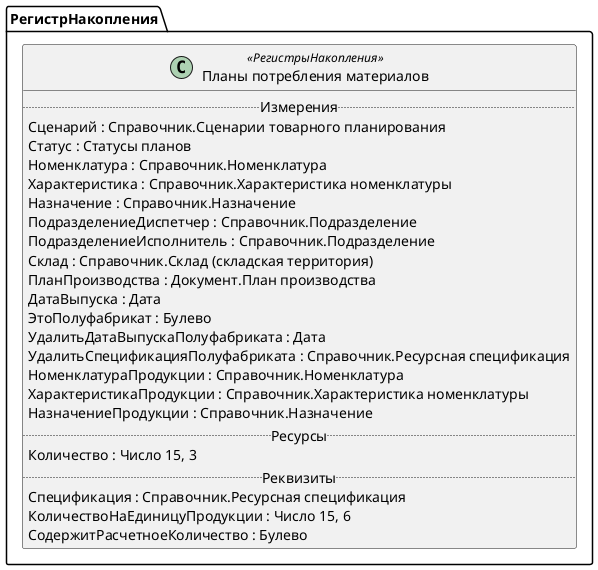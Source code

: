 ﻿@startuml ПланыПотребленияМатериалов
'!include templates.wsd
'..\include templates.wsd
class РегистрНакопления.ПланыПотребленияМатериалов as "Планы потребления материалов" <<РегистрыНакопления>>
{
..Измерения..
Сценарий : Справочник.Сценарии товарного планирования
Статус : Статусы планов
Номенклатура : Справочник.Номенклатура
Характеристика : Справочник.Характеристика номенклатуры
Назначение : Справочник.Назначение
ПодразделениеДиспетчер : Справочник.Подразделение
ПодразделениеИсполнитель : Справочник.Подразделение
Склад : Справочник.Склад (складская территория)
ПланПроизводства : Документ.План производства
ДатаВыпуска : Дата
ЭтоПолуфабрикат : Булево
УдалитьДатаВыпускаПолуфабриката : Дата
УдалитьСпецификацияПолуфабриката : Справочник.Ресурсная спецификация
НоменклатураПродукции : Справочник.Номенклатура
ХарактеристикаПродукции : Справочник.Характеристика номенклатуры
НазначениеПродукции : Справочник.Назначение
..Ресурсы..
Количество : Число 15, 3
..Реквизиты..
Спецификация : Справочник.Ресурсная спецификация
КоличествоНаЕдиницуПродукции : Число 15, 6
СодержитРасчетноеКоличество : Булево
}
@enduml
